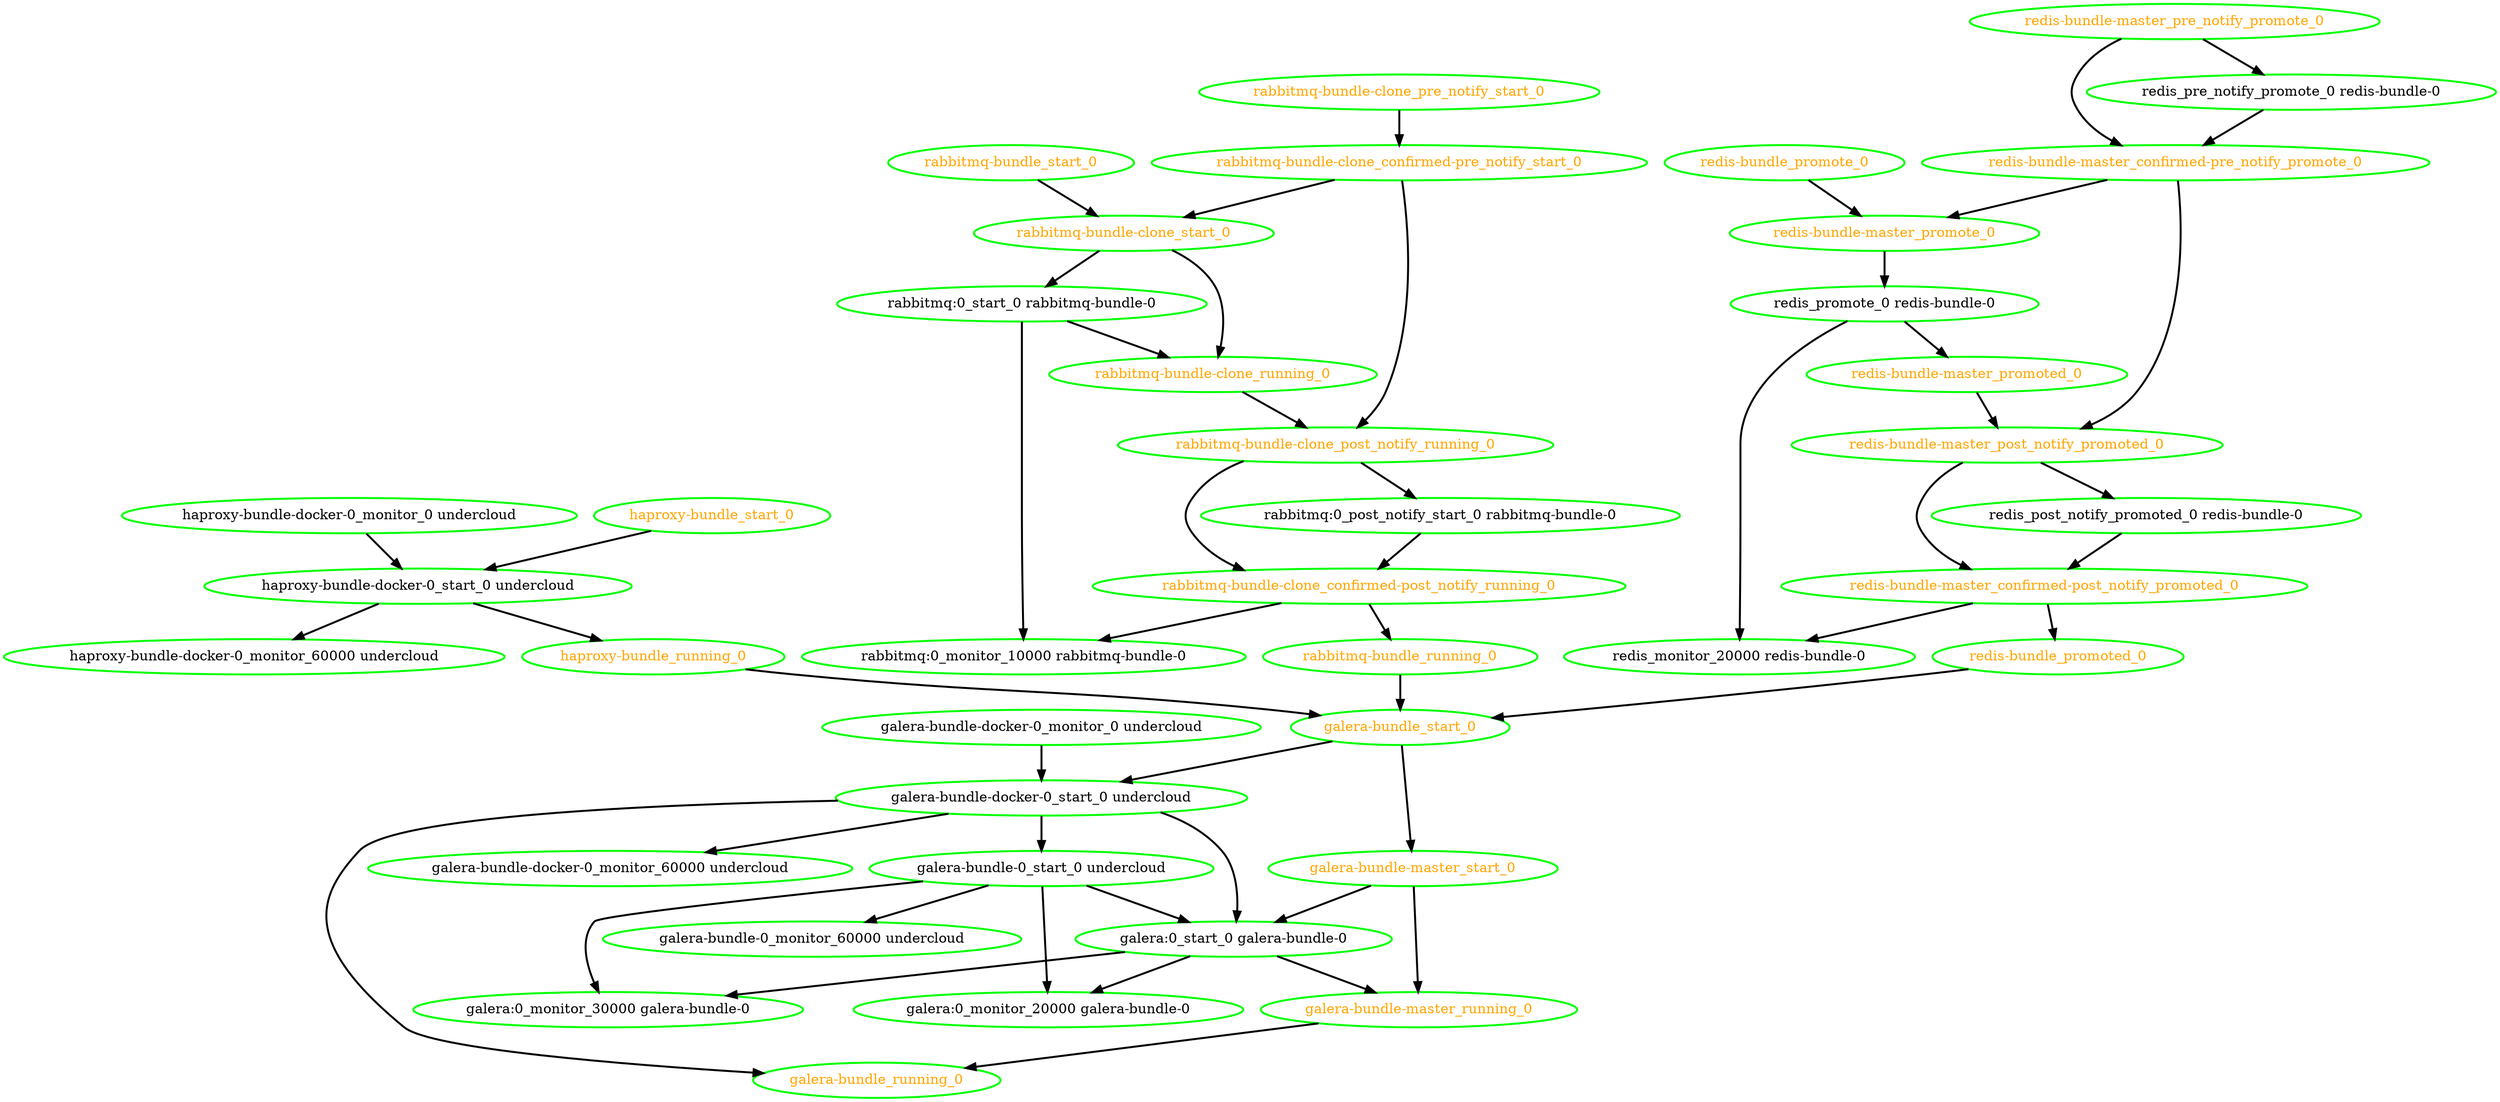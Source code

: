 digraph "g" {
"galera-bundle-0_monitor_60000 undercloud" [ style=bold color="green" fontcolor="black"]
"galera-bundle-0_start_0 undercloud" -> "galera-bundle-0_monitor_60000 undercloud" [ style = bold]
"galera-bundle-0_start_0 undercloud" -> "galera:0_monitor_20000 galera-bundle-0" [ style = bold]
"galera-bundle-0_start_0 undercloud" -> "galera:0_monitor_30000 galera-bundle-0" [ style = bold]
"galera-bundle-0_start_0 undercloud" -> "galera:0_start_0 galera-bundle-0" [ style = bold]
"galera-bundle-0_start_0 undercloud" [ style=bold color="green" fontcolor="black"]
"galera-bundle-docker-0_monitor_0 undercloud" -> "galera-bundle-docker-0_start_0 undercloud" [ style = bold]
"galera-bundle-docker-0_monitor_0 undercloud" [ style=bold color="green" fontcolor="black"]
"galera-bundle-docker-0_monitor_60000 undercloud" [ style=bold color="green" fontcolor="black"]
"galera-bundle-docker-0_start_0 undercloud" -> "galera-bundle-0_start_0 undercloud" [ style = bold]
"galera-bundle-docker-0_start_0 undercloud" -> "galera-bundle-docker-0_monitor_60000 undercloud" [ style = bold]
"galera-bundle-docker-0_start_0 undercloud" -> "galera-bundle_running_0" [ style = bold]
"galera-bundle-docker-0_start_0 undercloud" -> "galera:0_start_0 galera-bundle-0" [ style = bold]
"galera-bundle-docker-0_start_0 undercloud" [ style=bold color="green" fontcolor="black"]
"galera-bundle-master_running_0" -> "galera-bundle_running_0" [ style = bold]
"galera-bundle-master_running_0" [ style=bold color="green" fontcolor="orange"]
"galera-bundle-master_start_0" -> "galera-bundle-master_running_0" [ style = bold]
"galera-bundle-master_start_0" -> "galera:0_start_0 galera-bundle-0" [ style = bold]
"galera-bundle-master_start_0" [ style=bold color="green" fontcolor="orange"]
"galera-bundle_running_0" [ style=bold color="green" fontcolor="orange"]
"galera-bundle_start_0" -> "galera-bundle-docker-0_start_0 undercloud" [ style = bold]
"galera-bundle_start_0" -> "galera-bundle-master_start_0" [ style = bold]
"galera-bundle_start_0" [ style=bold color="green" fontcolor="orange"]
"galera:0_monitor_20000 galera-bundle-0" [ style=bold color="green" fontcolor="black"]
"galera:0_monitor_30000 galera-bundle-0" [ style=bold color="green" fontcolor="black"]
"galera:0_start_0 galera-bundle-0" -> "galera-bundle-master_running_0" [ style = bold]
"galera:0_start_0 galera-bundle-0" -> "galera:0_monitor_20000 galera-bundle-0" [ style = bold]
"galera:0_start_0 galera-bundle-0" -> "galera:0_monitor_30000 galera-bundle-0" [ style = bold]
"galera:0_start_0 galera-bundle-0" [ style=bold color="green" fontcolor="black"]
"haproxy-bundle-docker-0_monitor_0 undercloud" -> "haproxy-bundle-docker-0_start_0 undercloud" [ style = bold]
"haproxy-bundle-docker-0_monitor_0 undercloud" [ style=bold color="green" fontcolor="black"]
"haproxy-bundle-docker-0_monitor_60000 undercloud" [ style=bold color="green" fontcolor="black"]
"haproxy-bundle-docker-0_start_0 undercloud" -> "haproxy-bundle-docker-0_monitor_60000 undercloud" [ style = bold]
"haproxy-bundle-docker-0_start_0 undercloud" -> "haproxy-bundle_running_0" [ style = bold]
"haproxy-bundle-docker-0_start_0 undercloud" [ style=bold color="green" fontcolor="black"]
"haproxy-bundle_running_0" -> "galera-bundle_start_0" [ style = bold]
"haproxy-bundle_running_0" [ style=bold color="green" fontcolor="orange"]
"haproxy-bundle_start_0" -> "haproxy-bundle-docker-0_start_0 undercloud" [ style = bold]
"haproxy-bundle_start_0" [ style=bold color="green" fontcolor="orange"]
"rabbitmq-bundle-clone_confirmed-post_notify_running_0" -> "rabbitmq-bundle_running_0" [ style = bold]
"rabbitmq-bundle-clone_confirmed-post_notify_running_0" -> "rabbitmq:0_monitor_10000 rabbitmq-bundle-0" [ style = bold]
"rabbitmq-bundle-clone_confirmed-post_notify_running_0" [ style=bold color="green" fontcolor="orange"]
"rabbitmq-bundle-clone_confirmed-pre_notify_start_0" -> "rabbitmq-bundle-clone_post_notify_running_0" [ style = bold]
"rabbitmq-bundle-clone_confirmed-pre_notify_start_0" -> "rabbitmq-bundle-clone_start_0" [ style = bold]
"rabbitmq-bundle-clone_confirmed-pre_notify_start_0" [ style=bold color="green" fontcolor="orange"]
"rabbitmq-bundle-clone_post_notify_running_0" -> "rabbitmq-bundle-clone_confirmed-post_notify_running_0" [ style = bold]
"rabbitmq-bundle-clone_post_notify_running_0" -> "rabbitmq:0_post_notify_start_0 rabbitmq-bundle-0" [ style = bold]
"rabbitmq-bundle-clone_post_notify_running_0" [ style=bold color="green" fontcolor="orange"]
"rabbitmq-bundle-clone_pre_notify_start_0" -> "rabbitmq-bundle-clone_confirmed-pre_notify_start_0" [ style = bold]
"rabbitmq-bundle-clone_pre_notify_start_0" [ style=bold color="green" fontcolor="orange"]
"rabbitmq-bundle-clone_running_0" -> "rabbitmq-bundle-clone_post_notify_running_0" [ style = bold]
"rabbitmq-bundle-clone_running_0" [ style=bold color="green" fontcolor="orange"]
"rabbitmq-bundle-clone_start_0" -> "rabbitmq-bundle-clone_running_0" [ style = bold]
"rabbitmq-bundle-clone_start_0" -> "rabbitmq:0_start_0 rabbitmq-bundle-0" [ style = bold]
"rabbitmq-bundle-clone_start_0" [ style=bold color="green" fontcolor="orange"]
"rabbitmq-bundle_running_0" -> "galera-bundle_start_0" [ style = bold]
"rabbitmq-bundle_running_0" [ style=bold color="green" fontcolor="orange"]
"rabbitmq-bundle_start_0" -> "rabbitmq-bundle-clone_start_0" [ style = bold]
"rabbitmq-bundle_start_0" [ style=bold color="green" fontcolor="orange"]
"rabbitmq:0_monitor_10000 rabbitmq-bundle-0" [ style=bold color="green" fontcolor="black"]
"rabbitmq:0_post_notify_start_0 rabbitmq-bundle-0" -> "rabbitmq-bundle-clone_confirmed-post_notify_running_0" [ style = bold]
"rabbitmq:0_post_notify_start_0 rabbitmq-bundle-0" [ style=bold color="green" fontcolor="black"]
"rabbitmq:0_start_0 rabbitmq-bundle-0" -> "rabbitmq-bundle-clone_running_0" [ style = bold]
"rabbitmq:0_start_0 rabbitmq-bundle-0" -> "rabbitmq:0_monitor_10000 rabbitmq-bundle-0" [ style = bold]
"rabbitmq:0_start_0 rabbitmq-bundle-0" [ style=bold color="green" fontcolor="black"]
"redis-bundle-master_confirmed-post_notify_promoted_0" -> "redis-bundle_promoted_0" [ style = bold]
"redis-bundle-master_confirmed-post_notify_promoted_0" -> "redis_monitor_20000 redis-bundle-0" [ style = bold]
"redis-bundle-master_confirmed-post_notify_promoted_0" [ style=bold color="green" fontcolor="orange"]
"redis-bundle-master_confirmed-pre_notify_promote_0" -> "redis-bundle-master_post_notify_promoted_0" [ style = bold]
"redis-bundle-master_confirmed-pre_notify_promote_0" -> "redis-bundle-master_promote_0" [ style = bold]
"redis-bundle-master_confirmed-pre_notify_promote_0" [ style=bold color="green" fontcolor="orange"]
"redis-bundle-master_post_notify_promoted_0" -> "redis-bundle-master_confirmed-post_notify_promoted_0" [ style = bold]
"redis-bundle-master_post_notify_promoted_0" -> "redis_post_notify_promoted_0 redis-bundle-0" [ style = bold]
"redis-bundle-master_post_notify_promoted_0" [ style=bold color="green" fontcolor="orange"]
"redis-bundle-master_pre_notify_promote_0" -> "redis-bundle-master_confirmed-pre_notify_promote_0" [ style = bold]
"redis-bundle-master_pre_notify_promote_0" -> "redis_pre_notify_promote_0 redis-bundle-0" [ style = bold]
"redis-bundle-master_pre_notify_promote_0" [ style=bold color="green" fontcolor="orange"]
"redis-bundle-master_promote_0" -> "redis_promote_0 redis-bundle-0" [ style = bold]
"redis-bundle-master_promote_0" [ style=bold color="green" fontcolor="orange"]
"redis-bundle-master_promoted_0" -> "redis-bundle-master_post_notify_promoted_0" [ style = bold]
"redis-bundle-master_promoted_0" [ style=bold color="green" fontcolor="orange"]
"redis-bundle_promote_0" -> "redis-bundle-master_promote_0" [ style = bold]
"redis-bundle_promote_0" [ style=bold color="green" fontcolor="orange"]
"redis-bundle_promoted_0" -> "galera-bundle_start_0" [ style = bold]
"redis-bundle_promoted_0" [ style=bold color="green" fontcolor="orange"]
"redis_monitor_20000 redis-bundle-0" [ style=bold color="green" fontcolor="black"]
"redis_post_notify_promoted_0 redis-bundle-0" -> "redis-bundle-master_confirmed-post_notify_promoted_0" [ style = bold]
"redis_post_notify_promoted_0 redis-bundle-0" [ style=bold color="green" fontcolor="black"]
"redis_pre_notify_promote_0 redis-bundle-0" -> "redis-bundle-master_confirmed-pre_notify_promote_0" [ style = bold]
"redis_pre_notify_promote_0 redis-bundle-0" [ style=bold color="green" fontcolor="black"]
"redis_promote_0 redis-bundle-0" -> "redis-bundle-master_promoted_0" [ style = bold]
"redis_promote_0 redis-bundle-0" -> "redis_monitor_20000 redis-bundle-0" [ style = bold]
"redis_promote_0 redis-bundle-0" [ style=bold color="green" fontcolor="black"]
}

